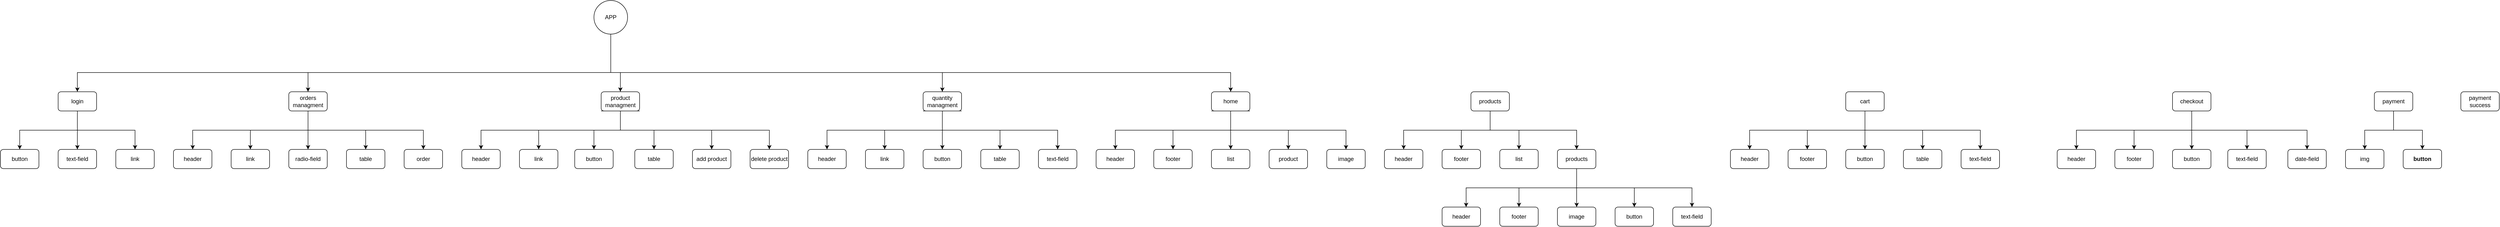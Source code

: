 <mxfile version="21.0.6" type="github">
  <diagram name="Page-1" id="CaPSpJfOGy8TSI050ppz">
    <mxGraphModel dx="880" dy="1584" grid="1" gridSize="10" guides="1" tooltips="1" connect="1" arrows="1" fold="1" page="1" pageScale="1" pageWidth="850" pageHeight="1100" math="0" shadow="0">
      <root>
        <mxCell id="0" />
        <mxCell id="1" parent="0" />
        <mxCell id="5YeW4CGA4Gncs35dgeDq-17" style="edgeStyle=orthogonalEdgeStyle;rounded=0;orthogonalLoop=1;jettySize=auto;html=1;exitX=0.5;exitY=1;exitDx=0;exitDy=0;entryX=0.5;entryY=0;entryDx=0;entryDy=0;" edge="1" parent="1" source="5YeW4CGA4Gncs35dgeDq-1" target="5YeW4CGA4Gncs35dgeDq-9">
          <mxGeometry relative="1" as="geometry">
            <Array as="points">
              <mxPoint x="1310" y="80" />
              <mxPoint x="200" y="80" />
            </Array>
          </mxGeometry>
        </mxCell>
        <mxCell id="5YeW4CGA4Gncs35dgeDq-37" style="edgeStyle=orthogonalEdgeStyle;rounded=0;orthogonalLoop=1;jettySize=auto;html=1;exitX=0.5;exitY=1;exitDx=0;exitDy=0;entryX=0.5;entryY=0;entryDx=0;entryDy=0;" edge="1" parent="1" source="5YeW4CGA4Gncs35dgeDq-1" target="5YeW4CGA4Gncs35dgeDq-18">
          <mxGeometry relative="1" as="geometry">
            <Array as="points">
              <mxPoint x="1310" y="80" />
              <mxPoint x="680" y="80" />
            </Array>
          </mxGeometry>
        </mxCell>
        <mxCell id="5YeW4CGA4Gncs35dgeDq-54" style="edgeStyle=orthogonalEdgeStyle;rounded=0;orthogonalLoop=1;jettySize=auto;html=1;entryX=0.5;entryY=0;entryDx=0;entryDy=0;exitX=0.614;exitY=0.986;exitDx=0;exitDy=0;exitPerimeter=0;" edge="1" parent="1" source="5YeW4CGA4Gncs35dgeDq-1" target="5YeW4CGA4Gncs35dgeDq-38">
          <mxGeometry relative="1" as="geometry">
            <Array as="points">
              <mxPoint x="1310" y="-1" />
              <mxPoint x="1310" y="80" />
              <mxPoint x="1330" y="80" />
            </Array>
          </mxGeometry>
        </mxCell>
        <mxCell id="5YeW4CGA4Gncs35dgeDq-67" style="edgeStyle=orthogonalEdgeStyle;rounded=0;orthogonalLoop=1;jettySize=auto;html=1;exitX=0.5;exitY=1;exitDx=0;exitDy=0;entryX=0.5;entryY=0;entryDx=0;entryDy=0;" edge="1" parent="1" source="5YeW4CGA4Gncs35dgeDq-1" target="5YeW4CGA4Gncs35dgeDq-55">
          <mxGeometry relative="1" as="geometry">
            <mxPoint x="1810" y="100" as="targetPoint" />
            <Array as="points">
              <mxPoint x="1310" y="80" />
              <mxPoint x="2000" y="80" />
            </Array>
          </mxGeometry>
        </mxCell>
        <mxCell id="5YeW4CGA4Gncs35dgeDq-1" value="APP" style="ellipse;whiteSpace=wrap;html=1;aspect=fixed;" vertex="1" parent="1">
          <mxGeometry x="1275" y="-70" width="70" height="70" as="geometry" />
        </mxCell>
        <mxCell id="5YeW4CGA4Gncs35dgeDq-13" style="edgeStyle=orthogonalEdgeStyle;rounded=0;orthogonalLoop=1;jettySize=auto;html=1;entryX=0.5;entryY=0;entryDx=0;entryDy=0;" edge="1" parent="1" source="5YeW4CGA4Gncs35dgeDq-9" target="5YeW4CGA4Gncs35dgeDq-10">
          <mxGeometry relative="1" as="geometry">
            <Array as="points">
              <mxPoint x="200" y="200" />
              <mxPoint x="80" y="200" />
            </Array>
          </mxGeometry>
        </mxCell>
        <mxCell id="5YeW4CGA4Gncs35dgeDq-14" style="edgeStyle=orthogonalEdgeStyle;rounded=0;orthogonalLoop=1;jettySize=auto;html=1;entryX=0.5;entryY=0;entryDx=0;entryDy=0;" edge="1" parent="1" source="5YeW4CGA4Gncs35dgeDq-9" target="5YeW4CGA4Gncs35dgeDq-11">
          <mxGeometry relative="1" as="geometry" />
        </mxCell>
        <mxCell id="5YeW4CGA4Gncs35dgeDq-15" style="edgeStyle=orthogonalEdgeStyle;rounded=0;orthogonalLoop=1;jettySize=auto;html=1;entryX=0.5;entryY=0;entryDx=0;entryDy=0;" edge="1" parent="1" source="5YeW4CGA4Gncs35dgeDq-9" target="5YeW4CGA4Gncs35dgeDq-12">
          <mxGeometry relative="1" as="geometry">
            <Array as="points">
              <mxPoint x="200" y="200" />
              <mxPoint x="320" y="200" />
            </Array>
          </mxGeometry>
        </mxCell>
        <mxCell id="5YeW4CGA4Gncs35dgeDq-9" value="login" style="rounded=1;whiteSpace=wrap;html=1;" vertex="1" parent="1">
          <mxGeometry x="160" y="120" width="80" height="40" as="geometry" />
        </mxCell>
        <mxCell id="5YeW4CGA4Gncs35dgeDq-10" value="button" style="rounded=1;whiteSpace=wrap;html=1;" vertex="1" parent="1">
          <mxGeometry x="40" y="240" width="80" height="40" as="geometry" />
        </mxCell>
        <mxCell id="5YeW4CGA4Gncs35dgeDq-11" value="text-field" style="rounded=1;whiteSpace=wrap;html=1;" vertex="1" parent="1">
          <mxGeometry x="160" y="240" width="80" height="40" as="geometry" />
        </mxCell>
        <mxCell id="5YeW4CGA4Gncs35dgeDq-12" value="link" style="rounded=1;whiteSpace=wrap;html=1;" vertex="1" parent="1">
          <mxGeometry x="280" y="240" width="80" height="40" as="geometry" />
        </mxCell>
        <mxCell id="5YeW4CGA4Gncs35dgeDq-30" style="edgeStyle=orthogonalEdgeStyle;rounded=0;orthogonalLoop=1;jettySize=auto;html=1;exitX=0;exitY=0.75;exitDx=0;exitDy=0;entryX=0.5;entryY=0;entryDx=0;entryDy=0;" edge="1" parent="1" source="5YeW4CGA4Gncs35dgeDq-18" target="5YeW4CGA4Gncs35dgeDq-20">
          <mxGeometry relative="1" as="geometry">
            <Array as="points">
              <mxPoint x="680" y="150" />
              <mxPoint x="680" y="200" />
              <mxPoint x="440" y="200" />
            </Array>
          </mxGeometry>
        </mxCell>
        <mxCell id="5YeW4CGA4Gncs35dgeDq-31" style="edgeStyle=orthogonalEdgeStyle;rounded=0;orthogonalLoop=1;jettySize=auto;html=1;exitX=0.25;exitY=1;exitDx=0;exitDy=0;entryX=0.5;entryY=0;entryDx=0;entryDy=0;" edge="1" parent="1" source="5YeW4CGA4Gncs35dgeDq-18" target="5YeW4CGA4Gncs35dgeDq-22">
          <mxGeometry relative="1" as="geometry">
            <Array as="points">
              <mxPoint x="680" y="160" />
              <mxPoint x="680" y="200" />
              <mxPoint x="560" y="200" />
            </Array>
          </mxGeometry>
        </mxCell>
        <mxCell id="5YeW4CGA4Gncs35dgeDq-32" style="edgeStyle=orthogonalEdgeStyle;rounded=0;orthogonalLoop=1;jettySize=auto;html=1;entryX=0.5;entryY=0;entryDx=0;entryDy=0;" edge="1" parent="1" source="5YeW4CGA4Gncs35dgeDq-18" target="5YeW4CGA4Gncs35dgeDq-23">
          <mxGeometry relative="1" as="geometry" />
        </mxCell>
        <mxCell id="5YeW4CGA4Gncs35dgeDq-35" style="edgeStyle=orthogonalEdgeStyle;rounded=0;orthogonalLoop=1;jettySize=auto;html=1;exitX=0.75;exitY=1;exitDx=0;exitDy=0;entryX=0.5;entryY=0;entryDx=0;entryDy=0;" edge="1" parent="1" source="5YeW4CGA4Gncs35dgeDq-18" target="5YeW4CGA4Gncs35dgeDq-19">
          <mxGeometry relative="1" as="geometry">
            <Array as="points">
              <mxPoint x="680" y="160" />
              <mxPoint x="680" y="200" />
              <mxPoint x="800" y="200" />
            </Array>
          </mxGeometry>
        </mxCell>
        <mxCell id="5YeW4CGA4Gncs35dgeDq-36" style="edgeStyle=orthogonalEdgeStyle;rounded=0;orthogonalLoop=1;jettySize=auto;html=1;entryX=0.5;entryY=0;entryDx=0;entryDy=0;" edge="1" parent="1" target="5YeW4CGA4Gncs35dgeDq-24">
          <mxGeometry relative="1" as="geometry">
            <mxPoint x="680" y="170" as="sourcePoint" />
            <Array as="points">
              <mxPoint x="680" y="140" />
              <mxPoint x="680" y="200" />
              <mxPoint x="920" y="200" />
            </Array>
          </mxGeometry>
        </mxCell>
        <mxCell id="5YeW4CGA4Gncs35dgeDq-18" value="orders&lt;br&gt;managment" style="rounded=1;whiteSpace=wrap;html=1;" vertex="1" parent="1">
          <mxGeometry x="640" y="120" width="80" height="40" as="geometry" />
        </mxCell>
        <mxCell id="5YeW4CGA4Gncs35dgeDq-19" value="table" style="rounded=1;whiteSpace=wrap;html=1;" vertex="1" parent="1">
          <mxGeometry x="760" y="240" width="80" height="40" as="geometry" />
        </mxCell>
        <mxCell id="5YeW4CGA4Gncs35dgeDq-20" value="header" style="rounded=1;whiteSpace=wrap;html=1;" vertex="1" parent="1">
          <mxGeometry x="400" y="240" width="80" height="40" as="geometry" />
        </mxCell>
        <mxCell id="5YeW4CGA4Gncs35dgeDq-22" value="link" style="rounded=1;whiteSpace=wrap;html=1;" vertex="1" parent="1">
          <mxGeometry x="520" y="240" width="80" height="40" as="geometry" />
        </mxCell>
        <mxCell id="5YeW4CGA4Gncs35dgeDq-23" value="radio-field" style="rounded=1;whiteSpace=wrap;html=1;" vertex="1" parent="1">
          <mxGeometry x="640" y="240" width="80" height="40" as="geometry" />
        </mxCell>
        <mxCell id="5YeW4CGA4Gncs35dgeDq-24" value="order" style="rounded=1;whiteSpace=wrap;html=1;" vertex="1" parent="1">
          <mxGeometry x="880" y="240" width="80" height="40" as="geometry" />
        </mxCell>
        <mxCell id="5YeW4CGA4Gncs35dgeDq-45" style="edgeStyle=orthogonalEdgeStyle;rounded=0;orthogonalLoop=1;jettySize=auto;html=1;exitX=0.5;exitY=1;exitDx=0;exitDy=0;entryX=0.5;entryY=0;entryDx=0;entryDy=0;" edge="1" parent="1" source="5YeW4CGA4Gncs35dgeDq-38" target="5YeW4CGA4Gncs35dgeDq-39">
          <mxGeometry relative="1" as="geometry">
            <Array as="points">
              <mxPoint x="1330" y="200" />
              <mxPoint x="1040" y="200" />
            </Array>
          </mxGeometry>
        </mxCell>
        <mxCell id="5YeW4CGA4Gncs35dgeDq-46" style="edgeStyle=orthogonalEdgeStyle;rounded=0;orthogonalLoop=1;jettySize=auto;html=1;exitX=0;exitY=1;exitDx=0;exitDy=0;entryX=0.5;entryY=0;entryDx=0;entryDy=0;" edge="1" parent="1" source="5YeW4CGA4Gncs35dgeDq-38" target="5YeW4CGA4Gncs35dgeDq-40">
          <mxGeometry relative="1" as="geometry">
            <Array as="points">
              <mxPoint x="1330" y="160" />
              <mxPoint x="1330" y="200" />
              <mxPoint x="1160" y="200" />
            </Array>
          </mxGeometry>
        </mxCell>
        <mxCell id="5YeW4CGA4Gncs35dgeDq-49" style="edgeStyle=orthogonalEdgeStyle;rounded=0;orthogonalLoop=1;jettySize=auto;html=1;exitX=1;exitY=1;exitDx=0;exitDy=0;entryX=0.5;entryY=0;entryDx=0;entryDy=0;" edge="1" parent="1" source="5YeW4CGA4Gncs35dgeDq-38" target="5YeW4CGA4Gncs35dgeDq-43">
          <mxGeometry relative="1" as="geometry">
            <Array as="points">
              <mxPoint x="1330" y="160" />
              <mxPoint x="1330" y="200" />
              <mxPoint x="1520" y="200" />
            </Array>
          </mxGeometry>
        </mxCell>
        <mxCell id="5YeW4CGA4Gncs35dgeDq-50" style="edgeStyle=orthogonalEdgeStyle;rounded=0;orthogonalLoop=1;jettySize=auto;html=1;exitX=0.5;exitY=1;exitDx=0;exitDy=0;entryX=0.5;entryY=0;entryDx=0;entryDy=0;" edge="1" parent="1" source="5YeW4CGA4Gncs35dgeDq-38" target="5YeW4CGA4Gncs35dgeDq-44">
          <mxGeometry relative="1" as="geometry">
            <Array as="points">
              <mxPoint x="1330" y="200" />
              <mxPoint x="1640" y="200" />
            </Array>
          </mxGeometry>
        </mxCell>
        <mxCell id="5YeW4CGA4Gncs35dgeDq-52" style="edgeStyle=orthogonalEdgeStyle;rounded=0;orthogonalLoop=1;jettySize=auto;html=1;exitX=0.25;exitY=1;exitDx=0;exitDy=0;entryX=0.5;entryY=0;entryDx=0;entryDy=0;" edge="1" parent="1" source="5YeW4CGA4Gncs35dgeDq-38" target="5YeW4CGA4Gncs35dgeDq-41">
          <mxGeometry relative="1" as="geometry">
            <Array as="points">
              <mxPoint x="1330" y="160" />
              <mxPoint x="1330" y="200" />
              <mxPoint x="1275" y="200" />
            </Array>
          </mxGeometry>
        </mxCell>
        <mxCell id="5YeW4CGA4Gncs35dgeDq-53" style="edgeStyle=orthogonalEdgeStyle;rounded=0;orthogonalLoop=1;jettySize=auto;html=1;exitX=0.75;exitY=1;exitDx=0;exitDy=0;entryX=0.5;entryY=0;entryDx=0;entryDy=0;" edge="1" parent="1" source="5YeW4CGA4Gncs35dgeDq-38" target="5YeW4CGA4Gncs35dgeDq-42">
          <mxGeometry relative="1" as="geometry">
            <Array as="points">
              <mxPoint x="1330" y="160" />
              <mxPoint x="1330" y="200" />
              <mxPoint x="1400" y="200" />
            </Array>
          </mxGeometry>
        </mxCell>
        <mxCell id="5YeW4CGA4Gncs35dgeDq-38" value="product&lt;br&gt;managment" style="rounded=1;whiteSpace=wrap;html=1;" vertex="1" parent="1">
          <mxGeometry x="1290" y="120" width="80" height="40" as="geometry" />
        </mxCell>
        <mxCell id="5YeW4CGA4Gncs35dgeDq-39" value="header" style="rounded=1;whiteSpace=wrap;html=1;" vertex="1" parent="1">
          <mxGeometry x="1000" y="240" width="80" height="40" as="geometry" />
        </mxCell>
        <mxCell id="5YeW4CGA4Gncs35dgeDq-40" value="link" style="rounded=1;whiteSpace=wrap;html=1;" vertex="1" parent="1">
          <mxGeometry x="1120" y="240" width="80" height="40" as="geometry" />
        </mxCell>
        <mxCell id="5YeW4CGA4Gncs35dgeDq-41" value="button" style="rounded=1;whiteSpace=wrap;html=1;" vertex="1" parent="1">
          <mxGeometry x="1235" y="240" width="80" height="40" as="geometry" />
        </mxCell>
        <mxCell id="5YeW4CGA4Gncs35dgeDq-42" value="table" style="rounded=1;whiteSpace=wrap;html=1;" vertex="1" parent="1">
          <mxGeometry x="1360" y="240" width="80" height="40" as="geometry" />
        </mxCell>
        <mxCell id="5YeW4CGA4Gncs35dgeDq-43" value="add product" style="rounded=1;whiteSpace=wrap;html=1;" vertex="1" parent="1">
          <mxGeometry x="1480" y="240" width="80" height="40" as="geometry" />
        </mxCell>
        <mxCell id="5YeW4CGA4Gncs35dgeDq-44" value="delete product" style="rounded=1;whiteSpace=wrap;html=1;" vertex="1" parent="1">
          <mxGeometry x="1600" y="240" width="80" height="40" as="geometry" />
        </mxCell>
        <mxCell id="5YeW4CGA4Gncs35dgeDq-61" value="" style="edgeStyle=orthogonalEdgeStyle;rounded=0;orthogonalLoop=1;jettySize=auto;html=1;" edge="1" parent="1" source="5YeW4CGA4Gncs35dgeDq-55" target="5YeW4CGA4Gncs35dgeDq-58">
          <mxGeometry relative="1" as="geometry" />
        </mxCell>
        <mxCell id="5YeW4CGA4Gncs35dgeDq-63" style="edgeStyle=orthogonalEdgeStyle;rounded=0;orthogonalLoop=1;jettySize=auto;html=1;exitX=0;exitY=1;exitDx=0;exitDy=0;entryX=0.5;entryY=0;entryDx=0;entryDy=0;" edge="1" parent="1" source="5YeW4CGA4Gncs35dgeDq-55" target="5YeW4CGA4Gncs35dgeDq-57">
          <mxGeometry relative="1" as="geometry">
            <Array as="points">
              <mxPoint x="2000" y="160" />
              <mxPoint x="2000" y="200" />
              <mxPoint x="1880" y="200" />
            </Array>
          </mxGeometry>
        </mxCell>
        <mxCell id="5YeW4CGA4Gncs35dgeDq-64" style="edgeStyle=orthogonalEdgeStyle;rounded=0;orthogonalLoop=1;jettySize=auto;html=1;exitX=0.5;exitY=1;exitDx=0;exitDy=0;entryX=0.5;entryY=0;entryDx=0;entryDy=0;" edge="1" parent="1" source="5YeW4CGA4Gncs35dgeDq-55" target="5YeW4CGA4Gncs35dgeDq-56">
          <mxGeometry relative="1" as="geometry">
            <Array as="points">
              <mxPoint x="2000" y="200" />
              <mxPoint x="1760" y="200" />
            </Array>
          </mxGeometry>
        </mxCell>
        <mxCell id="5YeW4CGA4Gncs35dgeDq-65" style="edgeStyle=orthogonalEdgeStyle;rounded=0;orthogonalLoop=1;jettySize=auto;html=1;exitX=1;exitY=1;exitDx=0;exitDy=0;entryX=0.5;entryY=0;entryDx=0;entryDy=0;" edge="1" parent="1" source="5YeW4CGA4Gncs35dgeDq-55" target="5YeW4CGA4Gncs35dgeDq-59">
          <mxGeometry relative="1" as="geometry">
            <Array as="points">
              <mxPoint x="2000" y="160" />
              <mxPoint x="2000" y="200" />
              <mxPoint x="2120" y="200" />
            </Array>
          </mxGeometry>
        </mxCell>
        <mxCell id="5YeW4CGA4Gncs35dgeDq-66" style="edgeStyle=orthogonalEdgeStyle;rounded=0;orthogonalLoop=1;jettySize=auto;html=1;exitX=0.5;exitY=1;exitDx=0;exitDy=0;entryX=0.5;entryY=0;entryDx=0;entryDy=0;" edge="1" parent="1" source="5YeW4CGA4Gncs35dgeDq-55" target="5YeW4CGA4Gncs35dgeDq-60">
          <mxGeometry relative="1" as="geometry">
            <Array as="points">
              <mxPoint x="2000" y="200" />
              <mxPoint x="2240" y="200" />
            </Array>
          </mxGeometry>
        </mxCell>
        <mxCell id="5YeW4CGA4Gncs35dgeDq-55" value="quantity&lt;br&gt;managment" style="rounded=1;whiteSpace=wrap;html=1;" vertex="1" parent="1">
          <mxGeometry x="1960" y="120" width="80" height="40" as="geometry" />
        </mxCell>
        <mxCell id="5YeW4CGA4Gncs35dgeDq-56" value="header" style="rounded=1;whiteSpace=wrap;html=1;" vertex="1" parent="1">
          <mxGeometry x="1720" y="240" width="80" height="40" as="geometry" />
        </mxCell>
        <mxCell id="5YeW4CGA4Gncs35dgeDq-57" value="link" style="rounded=1;whiteSpace=wrap;html=1;" vertex="1" parent="1">
          <mxGeometry x="1840" y="240" width="80" height="40" as="geometry" />
        </mxCell>
        <mxCell id="5YeW4CGA4Gncs35dgeDq-58" value="button" style="rounded=1;whiteSpace=wrap;html=1;" vertex="1" parent="1">
          <mxGeometry x="1960" y="240" width="80" height="40" as="geometry" />
        </mxCell>
        <mxCell id="5YeW4CGA4Gncs35dgeDq-59" value="table" style="rounded=1;whiteSpace=wrap;html=1;" vertex="1" parent="1">
          <mxGeometry x="2080" y="240" width="80" height="40" as="geometry" />
        </mxCell>
        <mxCell id="5YeW4CGA4Gncs35dgeDq-60" value="text-field" style="rounded=1;whiteSpace=wrap;html=1;" vertex="1" parent="1">
          <mxGeometry x="2200" y="240" width="80" height="40" as="geometry" />
        </mxCell>
        <mxCell id="5YeW4CGA4Gncs35dgeDq-74" style="edgeStyle=orthogonalEdgeStyle;rounded=0;orthogonalLoop=1;jettySize=auto;html=1;entryX=0.5;entryY=0;entryDx=0;entryDy=0;" edge="1" parent="1" source="5YeW4CGA4Gncs35dgeDq-68" target="5YeW4CGA4Gncs35dgeDq-69">
          <mxGeometry relative="1" as="geometry">
            <Array as="points">
              <mxPoint x="2600" y="200" />
              <mxPoint x="2360" y="200" />
            </Array>
          </mxGeometry>
        </mxCell>
        <mxCell id="5YeW4CGA4Gncs35dgeDq-75" style="edgeStyle=orthogonalEdgeStyle;rounded=0;orthogonalLoop=1;jettySize=auto;html=1;exitX=0;exitY=1;exitDx=0;exitDy=0;entryX=0.5;entryY=0;entryDx=0;entryDy=0;" edge="1" parent="1" source="5YeW4CGA4Gncs35dgeDq-68" target="5YeW4CGA4Gncs35dgeDq-70">
          <mxGeometry relative="1" as="geometry">
            <Array as="points">
              <mxPoint x="2600" y="160" />
              <mxPoint x="2600" y="200" />
              <mxPoint x="2480" y="200" />
            </Array>
          </mxGeometry>
        </mxCell>
        <mxCell id="5YeW4CGA4Gncs35dgeDq-76" style="edgeStyle=orthogonalEdgeStyle;rounded=0;orthogonalLoop=1;jettySize=auto;html=1;exitX=0.5;exitY=1;exitDx=0;exitDy=0;entryX=0.5;entryY=0;entryDx=0;entryDy=0;" edge="1" parent="1" source="5YeW4CGA4Gncs35dgeDq-68" target="5YeW4CGA4Gncs35dgeDq-71">
          <mxGeometry relative="1" as="geometry" />
        </mxCell>
        <mxCell id="5YeW4CGA4Gncs35dgeDq-77" style="edgeStyle=orthogonalEdgeStyle;rounded=0;orthogonalLoop=1;jettySize=auto;html=1;exitX=1;exitY=1;exitDx=0;exitDy=0;entryX=0.5;entryY=0;entryDx=0;entryDy=0;" edge="1" parent="1" source="5YeW4CGA4Gncs35dgeDq-68" target="5YeW4CGA4Gncs35dgeDq-72">
          <mxGeometry relative="1" as="geometry">
            <Array as="points">
              <mxPoint x="2600" y="160" />
              <mxPoint x="2600" y="200" />
              <mxPoint x="2720" y="200" />
            </Array>
          </mxGeometry>
        </mxCell>
        <mxCell id="5YeW4CGA4Gncs35dgeDq-78" style="edgeStyle=orthogonalEdgeStyle;rounded=0;orthogonalLoop=1;jettySize=auto;html=1;entryX=0.5;entryY=0;entryDx=0;entryDy=0;" edge="1" parent="1" target="5YeW4CGA4Gncs35dgeDq-73">
          <mxGeometry relative="1" as="geometry">
            <mxPoint x="2600" y="160" as="sourcePoint" />
            <Array as="points">
              <mxPoint x="2600" y="200" />
              <mxPoint x="2840" y="200" />
            </Array>
          </mxGeometry>
        </mxCell>
        <mxCell id="5YeW4CGA4Gncs35dgeDq-68" value="home" style="rounded=1;whiteSpace=wrap;html=1;" vertex="1" parent="1">
          <mxGeometry x="2560" y="120" width="80" height="40" as="geometry" />
        </mxCell>
        <mxCell id="5YeW4CGA4Gncs35dgeDq-69" value="header" style="rounded=1;whiteSpace=wrap;html=1;" vertex="1" parent="1">
          <mxGeometry x="2320" y="240" width="80" height="40" as="geometry" />
        </mxCell>
        <mxCell id="5YeW4CGA4Gncs35dgeDq-70" value="footer" style="rounded=1;whiteSpace=wrap;html=1;" vertex="1" parent="1">
          <mxGeometry x="2440" y="240" width="80" height="40" as="geometry" />
        </mxCell>
        <mxCell id="5YeW4CGA4Gncs35dgeDq-71" value="list" style="rounded=1;whiteSpace=wrap;html=1;" vertex="1" parent="1">
          <mxGeometry x="2560" y="240" width="80" height="40" as="geometry" />
        </mxCell>
        <mxCell id="5YeW4CGA4Gncs35dgeDq-72" value="product" style="rounded=1;whiteSpace=wrap;html=1;" vertex="1" parent="1">
          <mxGeometry x="2680" y="240" width="80" height="40" as="geometry" />
        </mxCell>
        <mxCell id="5YeW4CGA4Gncs35dgeDq-73" value="image" style="rounded=1;whiteSpace=wrap;html=1;" vertex="1" parent="1">
          <mxGeometry x="2800" y="240" width="80" height="40" as="geometry" />
        </mxCell>
        <mxCell id="5YeW4CGA4Gncs35dgeDq-84" style="edgeStyle=orthogonalEdgeStyle;rounded=0;orthogonalLoop=1;jettySize=auto;html=1;exitX=0.5;exitY=1;exitDx=0;exitDy=0;entryX=0.5;entryY=0;entryDx=0;entryDy=0;" edge="1" parent="1" source="5YeW4CGA4Gncs35dgeDq-79" target="5YeW4CGA4Gncs35dgeDq-83">
          <mxGeometry relative="1" as="geometry">
            <Array as="points">
              <mxPoint x="3140" y="200" />
              <mxPoint x="3080" y="200" />
            </Array>
          </mxGeometry>
        </mxCell>
        <mxCell id="5YeW4CGA4Gncs35dgeDq-85" style="edgeStyle=orthogonalEdgeStyle;rounded=0;orthogonalLoop=1;jettySize=auto;html=1;exitX=0.5;exitY=1;exitDx=0;exitDy=0;entryX=0.5;entryY=0;entryDx=0;entryDy=0;" edge="1" parent="1" source="5YeW4CGA4Gncs35dgeDq-79" target="5YeW4CGA4Gncs35dgeDq-82">
          <mxGeometry relative="1" as="geometry" />
        </mxCell>
        <mxCell id="5YeW4CGA4Gncs35dgeDq-86" style="edgeStyle=orthogonalEdgeStyle;rounded=0;orthogonalLoop=1;jettySize=auto;html=1;exitX=0.5;exitY=1;exitDx=0;exitDy=0;entryX=0.5;entryY=0;entryDx=0;entryDy=0;" edge="1" parent="1" source="5YeW4CGA4Gncs35dgeDq-79" target="5YeW4CGA4Gncs35dgeDq-81">
          <mxGeometry relative="1" as="geometry" />
        </mxCell>
        <mxCell id="5YeW4CGA4Gncs35dgeDq-87" style="edgeStyle=orthogonalEdgeStyle;rounded=0;orthogonalLoop=1;jettySize=auto;html=1;exitX=0.5;exitY=1;exitDx=0;exitDy=0;entryX=0.5;entryY=0;entryDx=0;entryDy=0;" edge="1" parent="1" source="5YeW4CGA4Gncs35dgeDq-79" target="5YeW4CGA4Gncs35dgeDq-80">
          <mxGeometry relative="1" as="geometry">
            <Array as="points">
              <mxPoint x="3140" y="200" />
              <mxPoint x="3320" y="200" />
            </Array>
          </mxGeometry>
        </mxCell>
        <mxCell id="5YeW4CGA4Gncs35dgeDq-79" value="products" style="rounded=1;whiteSpace=wrap;html=1;" vertex="1" parent="1">
          <mxGeometry x="3100" y="120" width="80" height="40" as="geometry" />
        </mxCell>
        <mxCell id="5YeW4CGA4Gncs35dgeDq-95" style="edgeStyle=orthogonalEdgeStyle;rounded=0;orthogonalLoop=1;jettySize=auto;html=1;" edge="1" parent="1" source="5YeW4CGA4Gncs35dgeDq-80" target="5YeW4CGA4Gncs35dgeDq-92">
          <mxGeometry relative="1" as="geometry">
            <Array as="points">
              <mxPoint x="3320" y="320" />
              <mxPoint x="3090" y="320" />
            </Array>
          </mxGeometry>
        </mxCell>
        <mxCell id="5YeW4CGA4Gncs35dgeDq-96" style="edgeStyle=orthogonalEdgeStyle;rounded=0;orthogonalLoop=1;jettySize=auto;html=1;exitX=0.5;exitY=1;exitDx=0;exitDy=0;entryX=0.5;entryY=0;entryDx=0;entryDy=0;" edge="1" parent="1" source="5YeW4CGA4Gncs35dgeDq-80" target="5YeW4CGA4Gncs35dgeDq-93">
          <mxGeometry relative="1" as="geometry" />
        </mxCell>
        <mxCell id="5YeW4CGA4Gncs35dgeDq-97" style="edgeStyle=orthogonalEdgeStyle;rounded=0;orthogonalLoop=1;jettySize=auto;html=1;exitX=0.5;exitY=1;exitDx=0;exitDy=0;entryX=0.5;entryY=0;entryDx=0;entryDy=0;" edge="1" parent="1" source="5YeW4CGA4Gncs35dgeDq-80" target="5YeW4CGA4Gncs35dgeDq-90">
          <mxGeometry relative="1" as="geometry" />
        </mxCell>
        <mxCell id="5YeW4CGA4Gncs35dgeDq-98" style="edgeStyle=orthogonalEdgeStyle;rounded=0;orthogonalLoop=1;jettySize=auto;html=1;exitX=0.5;exitY=1;exitDx=0;exitDy=0;" edge="1" parent="1" source="5YeW4CGA4Gncs35dgeDq-80" target="5YeW4CGA4Gncs35dgeDq-91">
          <mxGeometry relative="1" as="geometry" />
        </mxCell>
        <mxCell id="5YeW4CGA4Gncs35dgeDq-99" style="edgeStyle=orthogonalEdgeStyle;rounded=0;orthogonalLoop=1;jettySize=auto;html=1;exitX=0.5;exitY=1;exitDx=0;exitDy=0;entryX=0.5;entryY=0;entryDx=0;entryDy=0;" edge="1" parent="1" source="5YeW4CGA4Gncs35dgeDq-80" target="5YeW4CGA4Gncs35dgeDq-89">
          <mxGeometry relative="1" as="geometry" />
        </mxCell>
        <mxCell id="5YeW4CGA4Gncs35dgeDq-80" value="products" style="rounded=1;whiteSpace=wrap;html=1;" vertex="1" parent="1">
          <mxGeometry x="3280" y="240" width="80" height="40" as="geometry" />
        </mxCell>
        <mxCell id="5YeW4CGA4Gncs35dgeDq-81" value="header" style="rounded=1;whiteSpace=wrap;html=1;" vertex="1" parent="1">
          <mxGeometry x="2920" y="240" width="80" height="40" as="geometry" />
        </mxCell>
        <mxCell id="5YeW4CGA4Gncs35dgeDq-82" value="list" style="rounded=1;whiteSpace=wrap;html=1;" vertex="1" parent="1">
          <mxGeometry x="3160" y="240" width="80" height="40" as="geometry" />
        </mxCell>
        <mxCell id="5YeW4CGA4Gncs35dgeDq-83" value="footer" style="rounded=1;whiteSpace=wrap;html=1;" vertex="1" parent="1">
          <mxGeometry x="3040" y="240" width="80" height="40" as="geometry" />
        </mxCell>
        <mxCell id="5YeW4CGA4Gncs35dgeDq-89" value="image" style="rounded=1;whiteSpace=wrap;html=1;" vertex="1" parent="1">
          <mxGeometry x="3280" y="360" width="80" height="40" as="geometry" />
        </mxCell>
        <mxCell id="5YeW4CGA4Gncs35dgeDq-90" value="button" style="rounded=1;whiteSpace=wrap;html=1;" vertex="1" parent="1">
          <mxGeometry x="3400" y="360" width="80" height="40" as="geometry" />
        </mxCell>
        <mxCell id="5YeW4CGA4Gncs35dgeDq-91" value="text-field" style="rounded=1;whiteSpace=wrap;html=1;" vertex="1" parent="1">
          <mxGeometry x="3520" y="360" width="80" height="40" as="geometry" />
        </mxCell>
        <mxCell id="5YeW4CGA4Gncs35dgeDq-92" value="header" style="rounded=1;whiteSpace=wrap;html=1;" vertex="1" parent="1">
          <mxGeometry x="3040" y="360" width="80" height="40" as="geometry" />
        </mxCell>
        <mxCell id="5YeW4CGA4Gncs35dgeDq-93" value="footer" style="rounded=1;whiteSpace=wrap;html=1;" vertex="1" parent="1">
          <mxGeometry x="3160" y="360" width="80" height="40" as="geometry" />
        </mxCell>
        <mxCell id="5YeW4CGA4Gncs35dgeDq-105" style="edgeStyle=orthogonalEdgeStyle;rounded=0;orthogonalLoop=1;jettySize=auto;html=1;entryX=0.5;entryY=0;entryDx=0;entryDy=0;" edge="1" parent="1" target="5YeW4CGA4Gncs35dgeDq-68">
          <mxGeometry relative="1" as="geometry">
            <mxPoint x="2010" y="130" as="targetPoint" />
            <mxPoint x="1310" as="sourcePoint" />
            <Array as="points">
              <mxPoint x="1310" y="80" />
              <mxPoint x="2600" y="80" />
            </Array>
          </mxGeometry>
        </mxCell>
        <mxCell id="5YeW4CGA4Gncs35dgeDq-114" style="edgeStyle=orthogonalEdgeStyle;rounded=0;orthogonalLoop=1;jettySize=auto;html=1;" edge="1" parent="1" source="5YeW4CGA4Gncs35dgeDq-106" target="5YeW4CGA4Gncs35dgeDq-109">
          <mxGeometry relative="1" as="geometry" />
        </mxCell>
        <mxCell id="5YeW4CGA4Gncs35dgeDq-115" style="edgeStyle=orthogonalEdgeStyle;rounded=0;orthogonalLoop=1;jettySize=auto;html=1;exitX=0.5;exitY=1;exitDx=0;exitDy=0;" edge="1" parent="1" source="5YeW4CGA4Gncs35dgeDq-106" target="5YeW4CGA4Gncs35dgeDq-108">
          <mxGeometry relative="1" as="geometry" />
        </mxCell>
        <mxCell id="5YeW4CGA4Gncs35dgeDq-116" style="edgeStyle=orthogonalEdgeStyle;rounded=0;orthogonalLoop=1;jettySize=auto;html=1;exitX=0.5;exitY=1;exitDx=0;exitDy=0;entryX=0.5;entryY=0;entryDx=0;entryDy=0;" edge="1" parent="1" source="5YeW4CGA4Gncs35dgeDq-106" target="5YeW4CGA4Gncs35dgeDq-107">
          <mxGeometry relative="1" as="geometry" />
        </mxCell>
        <mxCell id="5YeW4CGA4Gncs35dgeDq-117" style="edgeStyle=orthogonalEdgeStyle;rounded=0;orthogonalLoop=1;jettySize=auto;html=1;exitX=0.5;exitY=1;exitDx=0;exitDy=0;entryX=0.5;entryY=0;entryDx=0;entryDy=0;" edge="1" parent="1" source="5YeW4CGA4Gncs35dgeDq-106" target="5YeW4CGA4Gncs35dgeDq-110">
          <mxGeometry relative="1" as="geometry" />
        </mxCell>
        <mxCell id="5YeW4CGA4Gncs35dgeDq-118" style="edgeStyle=orthogonalEdgeStyle;rounded=0;orthogonalLoop=1;jettySize=auto;html=1;exitX=0.5;exitY=1;exitDx=0;exitDy=0;entryX=0.5;entryY=0;entryDx=0;entryDy=0;" edge="1" parent="1" source="5YeW4CGA4Gncs35dgeDq-106" target="5YeW4CGA4Gncs35dgeDq-113">
          <mxGeometry relative="1" as="geometry" />
        </mxCell>
        <mxCell id="5YeW4CGA4Gncs35dgeDq-106" value="cart" style="rounded=1;whiteSpace=wrap;html=1;" vertex="1" parent="1">
          <mxGeometry x="3880" y="120" width="80" height="40" as="geometry" />
        </mxCell>
        <mxCell id="5YeW4CGA4Gncs35dgeDq-107" value="header" style="rounded=1;whiteSpace=wrap;html=1;" vertex="1" parent="1">
          <mxGeometry x="3640" y="240" width="80" height="40" as="geometry" />
        </mxCell>
        <mxCell id="5YeW4CGA4Gncs35dgeDq-108" value="footer" style="rounded=1;whiteSpace=wrap;html=1;" vertex="1" parent="1">
          <mxGeometry x="3760" y="240" width="80" height="40" as="geometry" />
        </mxCell>
        <mxCell id="5YeW4CGA4Gncs35dgeDq-109" value="button" style="rounded=1;whiteSpace=wrap;html=1;" vertex="1" parent="1">
          <mxGeometry x="3880" y="240" width="80" height="40" as="geometry" />
        </mxCell>
        <mxCell id="5YeW4CGA4Gncs35dgeDq-110" value="table" style="rounded=1;whiteSpace=wrap;html=1;" vertex="1" parent="1">
          <mxGeometry x="4000" y="240" width="80" height="40" as="geometry" />
        </mxCell>
        <mxCell id="5YeW4CGA4Gncs35dgeDq-113" value="text-field" style="rounded=1;whiteSpace=wrap;html=1;" vertex="1" parent="1">
          <mxGeometry x="4120" y="240" width="80" height="40" as="geometry" />
        </mxCell>
        <mxCell id="5YeW4CGA4Gncs35dgeDq-126" style="edgeStyle=orthogonalEdgeStyle;rounded=0;orthogonalLoop=1;jettySize=auto;html=1;exitX=0.5;exitY=1;exitDx=0;exitDy=0;entryX=0.5;entryY=0;entryDx=0;entryDy=0;" edge="1" parent="1" source="5YeW4CGA4Gncs35dgeDq-119" target="5YeW4CGA4Gncs35dgeDq-122">
          <mxGeometry relative="1" as="geometry" />
        </mxCell>
        <mxCell id="5YeW4CGA4Gncs35dgeDq-127" style="edgeStyle=orthogonalEdgeStyle;rounded=0;orthogonalLoop=1;jettySize=auto;html=1;exitX=0.5;exitY=1;exitDx=0;exitDy=0;entryX=0.5;entryY=0;entryDx=0;entryDy=0;" edge="1" parent="1" source="5YeW4CGA4Gncs35dgeDq-119" target="5YeW4CGA4Gncs35dgeDq-121">
          <mxGeometry relative="1" as="geometry" />
        </mxCell>
        <mxCell id="5YeW4CGA4Gncs35dgeDq-128" style="edgeStyle=orthogonalEdgeStyle;rounded=0;orthogonalLoop=1;jettySize=auto;html=1;exitX=0.5;exitY=1;exitDx=0;exitDy=0;entryX=0.5;entryY=0;entryDx=0;entryDy=0;" edge="1" parent="1" source="5YeW4CGA4Gncs35dgeDq-119" target="5YeW4CGA4Gncs35dgeDq-120">
          <mxGeometry relative="1" as="geometry" />
        </mxCell>
        <mxCell id="5YeW4CGA4Gncs35dgeDq-129" style="edgeStyle=orthogonalEdgeStyle;rounded=0;orthogonalLoop=1;jettySize=auto;html=1;exitX=0.5;exitY=1;exitDx=0;exitDy=0;entryX=0.5;entryY=0;entryDx=0;entryDy=0;" edge="1" parent="1" source="5YeW4CGA4Gncs35dgeDq-119" target="5YeW4CGA4Gncs35dgeDq-123">
          <mxGeometry relative="1" as="geometry" />
        </mxCell>
        <mxCell id="5YeW4CGA4Gncs35dgeDq-130" style="edgeStyle=orthogonalEdgeStyle;rounded=0;orthogonalLoop=1;jettySize=auto;html=1;exitX=0.5;exitY=1;exitDx=0;exitDy=0;entryX=0.5;entryY=0;entryDx=0;entryDy=0;" edge="1" parent="1" source="5YeW4CGA4Gncs35dgeDq-119" target="5YeW4CGA4Gncs35dgeDq-124">
          <mxGeometry relative="1" as="geometry" />
        </mxCell>
        <mxCell id="5YeW4CGA4Gncs35dgeDq-119" value="checkout" style="rounded=1;whiteSpace=wrap;html=1;" vertex="1" parent="1">
          <mxGeometry x="4560" y="120" width="80" height="40" as="geometry" />
        </mxCell>
        <mxCell id="5YeW4CGA4Gncs35dgeDq-120" value="header" style="rounded=1;whiteSpace=wrap;html=1;" vertex="1" parent="1">
          <mxGeometry x="4320" y="240" width="80" height="40" as="geometry" />
        </mxCell>
        <mxCell id="5YeW4CGA4Gncs35dgeDq-121" value="footer" style="rounded=1;whiteSpace=wrap;html=1;" vertex="1" parent="1">
          <mxGeometry x="4440" y="240" width="80" height="40" as="geometry" />
        </mxCell>
        <mxCell id="5YeW4CGA4Gncs35dgeDq-122" value="button" style="rounded=1;whiteSpace=wrap;html=1;" vertex="1" parent="1">
          <mxGeometry x="4560" y="240" width="80" height="40" as="geometry" />
        </mxCell>
        <mxCell id="5YeW4CGA4Gncs35dgeDq-123" value="text-field" style="rounded=1;whiteSpace=wrap;html=1;" vertex="1" parent="1">
          <mxGeometry x="4675" y="240" width="80" height="40" as="geometry" />
        </mxCell>
        <mxCell id="5YeW4CGA4Gncs35dgeDq-124" value="date-field" style="rounded=1;whiteSpace=wrap;html=1;" vertex="1" parent="1">
          <mxGeometry x="4800" y="240" width="80" height="40" as="geometry" />
        </mxCell>
        <mxCell id="5YeW4CGA4Gncs35dgeDq-134" style="edgeStyle=orthogonalEdgeStyle;rounded=0;orthogonalLoop=1;jettySize=auto;html=1;exitX=0.5;exitY=1;exitDx=0;exitDy=0;entryX=0.5;entryY=0;entryDx=0;entryDy=0;" edge="1" parent="1" source="5YeW4CGA4Gncs35dgeDq-131" target="5YeW4CGA4Gncs35dgeDq-132">
          <mxGeometry relative="1" as="geometry" />
        </mxCell>
        <mxCell id="5YeW4CGA4Gncs35dgeDq-135" style="edgeStyle=orthogonalEdgeStyle;rounded=0;orthogonalLoop=1;jettySize=auto;html=1;exitX=0.5;exitY=1;exitDx=0;exitDy=0;entryX=0.5;entryY=0;entryDx=0;entryDy=0;" edge="1" parent="1" source="5YeW4CGA4Gncs35dgeDq-131" target="5YeW4CGA4Gncs35dgeDq-133">
          <mxGeometry relative="1" as="geometry" />
        </mxCell>
        <mxCell id="5YeW4CGA4Gncs35dgeDq-131" value="payment" style="rounded=1;whiteSpace=wrap;html=1;" vertex="1" parent="1">
          <mxGeometry x="4980" y="120" width="80" height="40" as="geometry" />
        </mxCell>
        <mxCell id="5YeW4CGA4Gncs35dgeDq-132" value="img" style="rounded=1;whiteSpace=wrap;html=1;" vertex="1" parent="1">
          <mxGeometry x="4920" y="240" width="80" height="40" as="geometry" />
        </mxCell>
        <mxCell id="5YeW4CGA4Gncs35dgeDq-133" value="button" style="rounded=1;whiteSpace=wrap;html=1;fontStyle=1" vertex="1" parent="1">
          <mxGeometry x="5040" y="240" width="80" height="40" as="geometry" />
        </mxCell>
        <mxCell id="5YeW4CGA4Gncs35dgeDq-136" value="payment&lt;br&gt;success" style="rounded=1;whiteSpace=wrap;html=1;" vertex="1" parent="1">
          <mxGeometry x="5160" y="120" width="80" height="40" as="geometry" />
        </mxCell>
      </root>
    </mxGraphModel>
  </diagram>
</mxfile>
